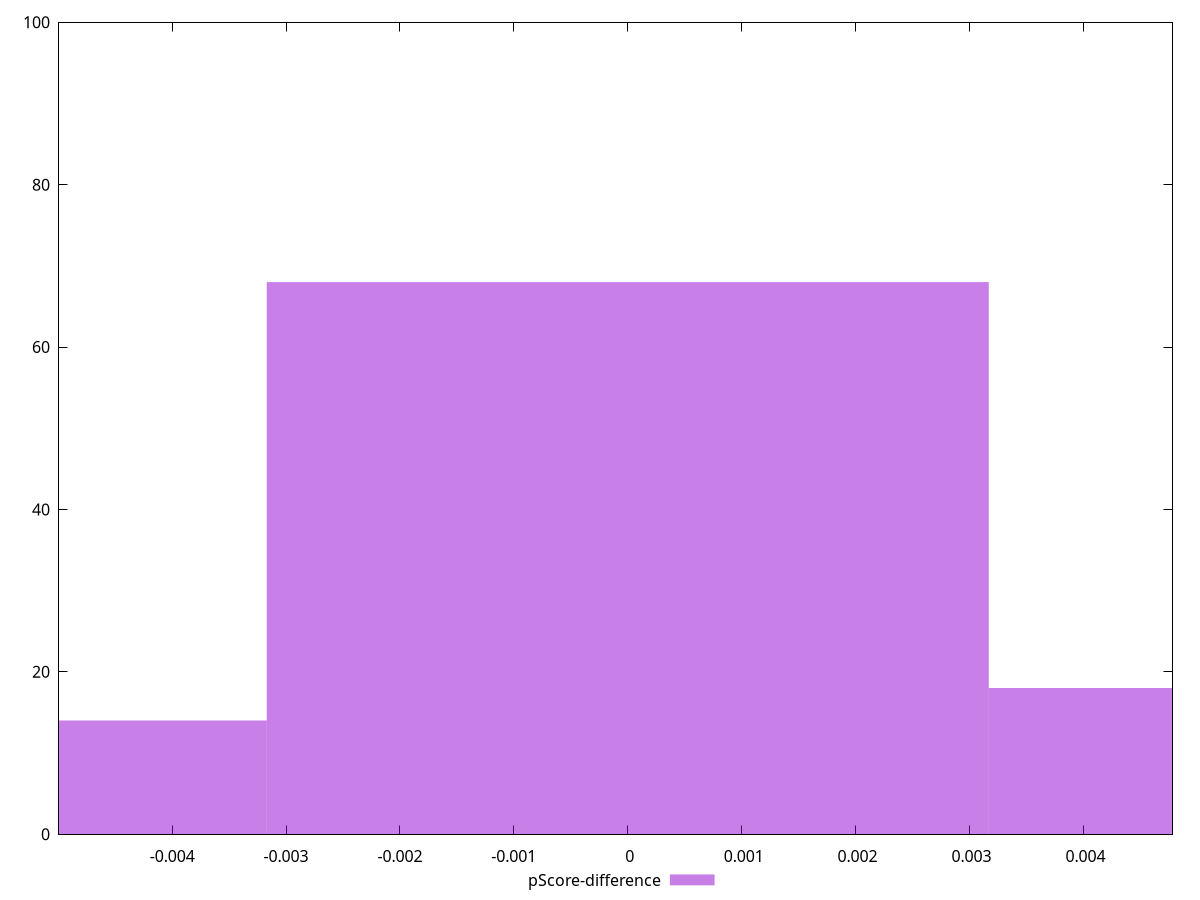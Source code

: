 reset

$pScoreDifference <<EOF
0 68
-0.006339022358266138 14
0.006339022358266138 18
EOF

set key outside below
set boxwidth 0.006339022358266138
set xrange [-0.004993229137078836:0.004782109556571101]
set yrange [0:100]
set trange [0:100]
set style fill transparent solid 0.5 noborder
set terminal svg size 640, 490 enhanced background rgb 'white'
set output "reports/report_00028_2021-02-24T12-49-42.674Z/total-blocking-time/samples/music/pScore-difference/histogram.svg"

plot $pScoreDifference title "pScore-difference" with boxes

reset
